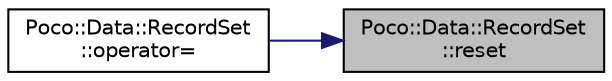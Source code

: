 digraph "Poco::Data::RecordSet::reset"
{
 // LATEX_PDF_SIZE
  edge [fontname="Helvetica",fontsize="10",labelfontname="Helvetica",labelfontsize="10"];
  node [fontname="Helvetica",fontsize="10",shape=record];
  rankdir="RL";
  Node1 [label="Poco::Data::RecordSet\l::reset",height=0.2,width=0.4,color="black", fillcolor="grey75", style="filled", fontcolor="black",tooltip="Don't hide base class method."];
  Node1 -> Node2 [dir="back",color="midnightblue",fontsize="10",style="solid"];
  Node2 [label="Poco::Data::RecordSet\l::operator=",height=0.2,width=0.4,color="black", fillcolor="white", style="filled",URL="$classPoco_1_1Data_1_1RecordSet.html#a3727cd3b5bcbb1ae921c393e907b88e4",tooltip="Assigns the row formatter to the statement and all recordset rows."];
}
